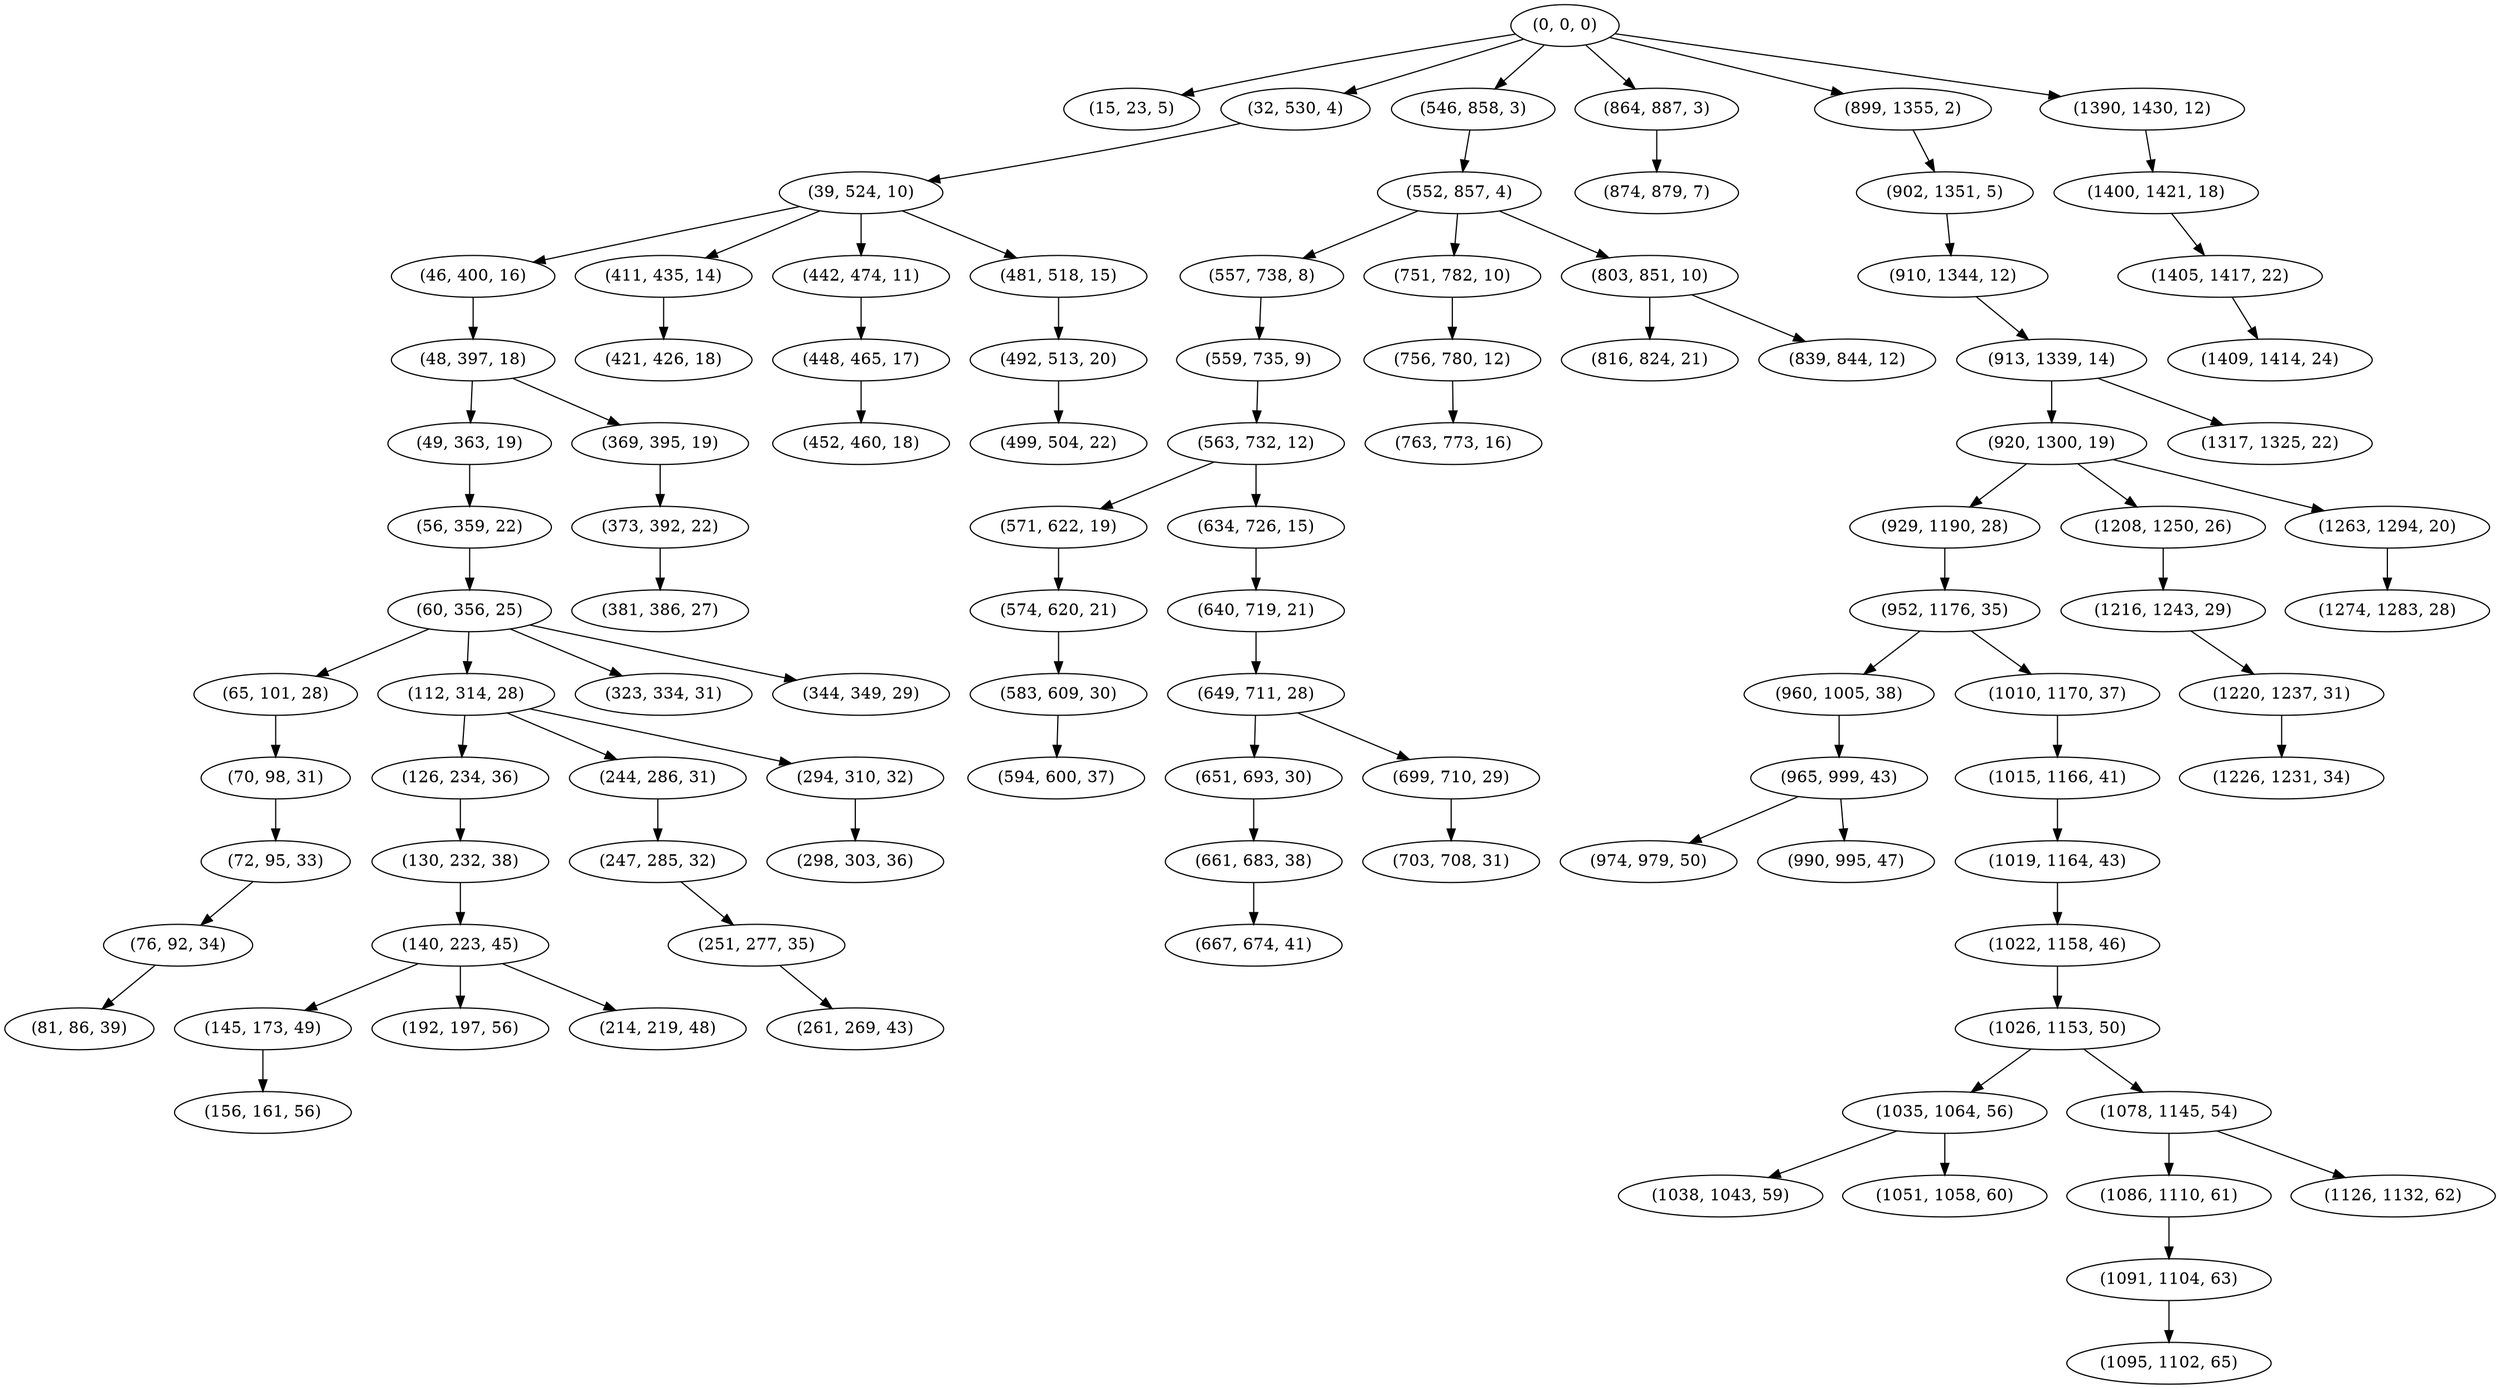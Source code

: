 digraph tree {
    "(0, 0, 0)";
    "(15, 23, 5)";
    "(32, 530, 4)";
    "(39, 524, 10)";
    "(46, 400, 16)";
    "(48, 397, 18)";
    "(49, 363, 19)";
    "(56, 359, 22)";
    "(60, 356, 25)";
    "(65, 101, 28)";
    "(70, 98, 31)";
    "(72, 95, 33)";
    "(76, 92, 34)";
    "(81, 86, 39)";
    "(112, 314, 28)";
    "(126, 234, 36)";
    "(130, 232, 38)";
    "(140, 223, 45)";
    "(145, 173, 49)";
    "(156, 161, 56)";
    "(192, 197, 56)";
    "(214, 219, 48)";
    "(244, 286, 31)";
    "(247, 285, 32)";
    "(251, 277, 35)";
    "(261, 269, 43)";
    "(294, 310, 32)";
    "(298, 303, 36)";
    "(323, 334, 31)";
    "(344, 349, 29)";
    "(369, 395, 19)";
    "(373, 392, 22)";
    "(381, 386, 27)";
    "(411, 435, 14)";
    "(421, 426, 18)";
    "(442, 474, 11)";
    "(448, 465, 17)";
    "(452, 460, 18)";
    "(481, 518, 15)";
    "(492, 513, 20)";
    "(499, 504, 22)";
    "(546, 858, 3)";
    "(552, 857, 4)";
    "(557, 738, 8)";
    "(559, 735, 9)";
    "(563, 732, 12)";
    "(571, 622, 19)";
    "(574, 620, 21)";
    "(583, 609, 30)";
    "(594, 600, 37)";
    "(634, 726, 15)";
    "(640, 719, 21)";
    "(649, 711, 28)";
    "(651, 693, 30)";
    "(661, 683, 38)";
    "(667, 674, 41)";
    "(699, 710, 29)";
    "(703, 708, 31)";
    "(751, 782, 10)";
    "(756, 780, 12)";
    "(763, 773, 16)";
    "(803, 851, 10)";
    "(816, 824, 21)";
    "(839, 844, 12)";
    "(864, 887, 3)";
    "(874, 879, 7)";
    "(899, 1355, 2)";
    "(902, 1351, 5)";
    "(910, 1344, 12)";
    "(913, 1339, 14)";
    "(920, 1300, 19)";
    "(929, 1190, 28)";
    "(952, 1176, 35)";
    "(960, 1005, 38)";
    "(965, 999, 43)";
    "(974, 979, 50)";
    "(990, 995, 47)";
    "(1010, 1170, 37)";
    "(1015, 1166, 41)";
    "(1019, 1164, 43)";
    "(1022, 1158, 46)";
    "(1026, 1153, 50)";
    "(1035, 1064, 56)";
    "(1038, 1043, 59)";
    "(1051, 1058, 60)";
    "(1078, 1145, 54)";
    "(1086, 1110, 61)";
    "(1091, 1104, 63)";
    "(1095, 1102, 65)";
    "(1126, 1132, 62)";
    "(1208, 1250, 26)";
    "(1216, 1243, 29)";
    "(1220, 1237, 31)";
    "(1226, 1231, 34)";
    "(1263, 1294, 20)";
    "(1274, 1283, 28)";
    "(1317, 1325, 22)";
    "(1390, 1430, 12)";
    "(1400, 1421, 18)";
    "(1405, 1417, 22)";
    "(1409, 1414, 24)";
    "(0, 0, 0)" -> "(15, 23, 5)";
    "(0, 0, 0)" -> "(32, 530, 4)";
    "(0, 0, 0)" -> "(546, 858, 3)";
    "(0, 0, 0)" -> "(864, 887, 3)";
    "(0, 0, 0)" -> "(899, 1355, 2)";
    "(0, 0, 0)" -> "(1390, 1430, 12)";
    "(32, 530, 4)" -> "(39, 524, 10)";
    "(39, 524, 10)" -> "(46, 400, 16)";
    "(39, 524, 10)" -> "(411, 435, 14)";
    "(39, 524, 10)" -> "(442, 474, 11)";
    "(39, 524, 10)" -> "(481, 518, 15)";
    "(46, 400, 16)" -> "(48, 397, 18)";
    "(48, 397, 18)" -> "(49, 363, 19)";
    "(48, 397, 18)" -> "(369, 395, 19)";
    "(49, 363, 19)" -> "(56, 359, 22)";
    "(56, 359, 22)" -> "(60, 356, 25)";
    "(60, 356, 25)" -> "(65, 101, 28)";
    "(60, 356, 25)" -> "(112, 314, 28)";
    "(60, 356, 25)" -> "(323, 334, 31)";
    "(60, 356, 25)" -> "(344, 349, 29)";
    "(65, 101, 28)" -> "(70, 98, 31)";
    "(70, 98, 31)" -> "(72, 95, 33)";
    "(72, 95, 33)" -> "(76, 92, 34)";
    "(76, 92, 34)" -> "(81, 86, 39)";
    "(112, 314, 28)" -> "(126, 234, 36)";
    "(112, 314, 28)" -> "(244, 286, 31)";
    "(112, 314, 28)" -> "(294, 310, 32)";
    "(126, 234, 36)" -> "(130, 232, 38)";
    "(130, 232, 38)" -> "(140, 223, 45)";
    "(140, 223, 45)" -> "(145, 173, 49)";
    "(140, 223, 45)" -> "(192, 197, 56)";
    "(140, 223, 45)" -> "(214, 219, 48)";
    "(145, 173, 49)" -> "(156, 161, 56)";
    "(244, 286, 31)" -> "(247, 285, 32)";
    "(247, 285, 32)" -> "(251, 277, 35)";
    "(251, 277, 35)" -> "(261, 269, 43)";
    "(294, 310, 32)" -> "(298, 303, 36)";
    "(369, 395, 19)" -> "(373, 392, 22)";
    "(373, 392, 22)" -> "(381, 386, 27)";
    "(411, 435, 14)" -> "(421, 426, 18)";
    "(442, 474, 11)" -> "(448, 465, 17)";
    "(448, 465, 17)" -> "(452, 460, 18)";
    "(481, 518, 15)" -> "(492, 513, 20)";
    "(492, 513, 20)" -> "(499, 504, 22)";
    "(546, 858, 3)" -> "(552, 857, 4)";
    "(552, 857, 4)" -> "(557, 738, 8)";
    "(552, 857, 4)" -> "(751, 782, 10)";
    "(552, 857, 4)" -> "(803, 851, 10)";
    "(557, 738, 8)" -> "(559, 735, 9)";
    "(559, 735, 9)" -> "(563, 732, 12)";
    "(563, 732, 12)" -> "(571, 622, 19)";
    "(563, 732, 12)" -> "(634, 726, 15)";
    "(571, 622, 19)" -> "(574, 620, 21)";
    "(574, 620, 21)" -> "(583, 609, 30)";
    "(583, 609, 30)" -> "(594, 600, 37)";
    "(634, 726, 15)" -> "(640, 719, 21)";
    "(640, 719, 21)" -> "(649, 711, 28)";
    "(649, 711, 28)" -> "(651, 693, 30)";
    "(649, 711, 28)" -> "(699, 710, 29)";
    "(651, 693, 30)" -> "(661, 683, 38)";
    "(661, 683, 38)" -> "(667, 674, 41)";
    "(699, 710, 29)" -> "(703, 708, 31)";
    "(751, 782, 10)" -> "(756, 780, 12)";
    "(756, 780, 12)" -> "(763, 773, 16)";
    "(803, 851, 10)" -> "(816, 824, 21)";
    "(803, 851, 10)" -> "(839, 844, 12)";
    "(864, 887, 3)" -> "(874, 879, 7)";
    "(899, 1355, 2)" -> "(902, 1351, 5)";
    "(902, 1351, 5)" -> "(910, 1344, 12)";
    "(910, 1344, 12)" -> "(913, 1339, 14)";
    "(913, 1339, 14)" -> "(920, 1300, 19)";
    "(913, 1339, 14)" -> "(1317, 1325, 22)";
    "(920, 1300, 19)" -> "(929, 1190, 28)";
    "(920, 1300, 19)" -> "(1208, 1250, 26)";
    "(920, 1300, 19)" -> "(1263, 1294, 20)";
    "(929, 1190, 28)" -> "(952, 1176, 35)";
    "(952, 1176, 35)" -> "(960, 1005, 38)";
    "(952, 1176, 35)" -> "(1010, 1170, 37)";
    "(960, 1005, 38)" -> "(965, 999, 43)";
    "(965, 999, 43)" -> "(974, 979, 50)";
    "(965, 999, 43)" -> "(990, 995, 47)";
    "(1010, 1170, 37)" -> "(1015, 1166, 41)";
    "(1015, 1166, 41)" -> "(1019, 1164, 43)";
    "(1019, 1164, 43)" -> "(1022, 1158, 46)";
    "(1022, 1158, 46)" -> "(1026, 1153, 50)";
    "(1026, 1153, 50)" -> "(1035, 1064, 56)";
    "(1026, 1153, 50)" -> "(1078, 1145, 54)";
    "(1035, 1064, 56)" -> "(1038, 1043, 59)";
    "(1035, 1064, 56)" -> "(1051, 1058, 60)";
    "(1078, 1145, 54)" -> "(1086, 1110, 61)";
    "(1078, 1145, 54)" -> "(1126, 1132, 62)";
    "(1086, 1110, 61)" -> "(1091, 1104, 63)";
    "(1091, 1104, 63)" -> "(1095, 1102, 65)";
    "(1208, 1250, 26)" -> "(1216, 1243, 29)";
    "(1216, 1243, 29)" -> "(1220, 1237, 31)";
    "(1220, 1237, 31)" -> "(1226, 1231, 34)";
    "(1263, 1294, 20)" -> "(1274, 1283, 28)";
    "(1390, 1430, 12)" -> "(1400, 1421, 18)";
    "(1400, 1421, 18)" -> "(1405, 1417, 22)";
    "(1405, 1417, 22)" -> "(1409, 1414, 24)";
}
